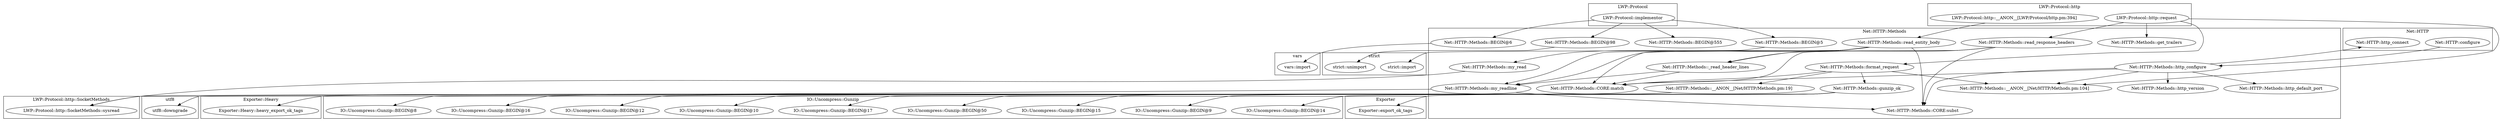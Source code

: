 digraph {
graph [overlap=false]
subgraph cluster_vars {
	label="vars";
	"vars::import";
}
subgraph cluster_utf8 {
	label="utf8";
	"utf8::downgrade";
}
subgraph cluster_LWP_Protocol {
	label="LWP::Protocol";
	"LWP::Protocol::implementor";
}
subgraph cluster_strict {
	label="strict";
	"strict::import";
	"strict::unimport";
}
subgraph cluster_Net_HTTP {
	label="Net::HTTP";
	"Net::HTTP::configure";
	"Net::HTTP::http_connect";
}
subgraph cluster_Exporter_Heavy {
	label="Exporter::Heavy";
	"Exporter::Heavy::heavy_export_ok_tags";
}
subgraph cluster_IO_Uncompress_Gunzip {
	label="IO::Uncompress::Gunzip";
	"IO::Uncompress::Gunzip::BEGIN@14";
	"IO::Uncompress::Gunzip::BEGIN@9";
	"IO::Uncompress::Gunzip::BEGIN@15";
	"IO::Uncompress::Gunzip::BEGIN@50";
	"IO::Uncompress::Gunzip::BEGIN@17";
	"IO::Uncompress::Gunzip::BEGIN@10";
	"IO::Uncompress::Gunzip::BEGIN@12";
	"IO::Uncompress::Gunzip::BEGIN@16";
	"IO::Uncompress::Gunzip::BEGIN@8";
}
subgraph cluster_Exporter {
	label="Exporter";
	"Exporter::export_ok_tags";
}
subgraph cluster_LWP_Protocol_http_SocketMethods {
	label="LWP::Protocol::http::SocketMethods";
	"LWP::Protocol::http::SocketMethods::sysread";
}
subgraph cluster_LWP_Protocol_http {
	label="LWP::Protocol::http";
	"LWP::Protocol::http::__ANON__[LWP/Protocol/http.pm:394]";
	"LWP::Protocol::http::request";
}
subgraph cluster_Net_HTTP_Methods {
	label="Net::HTTP::Methods";
	"Net::HTTP::Methods::http_configure";
	"Net::HTTP::Methods::__ANON__[Net/HTTP/Methods.pm:19]";
	"Net::HTTP::Methods::my_readline";
	"Net::HTTP::Methods::__ANON__[Net/HTTP/Methods.pm:104]";
	"Net::HTTP::Methods::http_default_port";
	"Net::HTTP::Methods::read_entity_body";
	"Net::HTTP::Methods::BEGIN@6";
	"Net::HTTP::Methods::my_read";
	"Net::HTTP::Methods::http_version";
	"Net::HTTP::Methods::BEGIN@98";
	"Net::HTTP::Methods::CORE:subst";
	"Net::HTTP::Methods::format_request";
	"Net::HTTP::Methods::BEGIN@555";
	"Net::HTTP::Methods::BEGIN@5";
	"Net::HTTP::Methods::read_response_headers";
	"Net::HTTP::Methods::_read_header_lines";
	"Net::HTTP::Methods::gunzip_ok";
	"Net::HTTP::Methods::get_trailers";
	"Net::HTTP::Methods::CORE:match";
}
"Net::HTTP::configure" -> "Net::HTTP::Methods::http_configure";
"Net::HTTP::Methods::read_entity_body" -> "Net::HTTP::Methods::my_readline";
"Net::HTTP::Methods::read_response_headers" -> "Net::HTTP::Methods::my_readline";
"Net::HTTP::Methods::_read_header_lines" -> "Net::HTTP::Methods::my_readline";
"Net::HTTP::Methods::__ANON__[Net/HTTP/Methods.pm:19]" -> "utf8::downgrade";
"Net::HTTP::Methods::read_entity_body" -> "Net::HTTP::Methods::CORE:subst";
"Net::HTTP::Methods::http_configure" -> "Net::HTTP::Methods::CORE:subst";
"Net::HTTP::Methods::read_response_headers" -> "Net::HTTP::Methods::CORE:subst";
"Net::HTTP::Methods::my_readline" -> "Net::HTTP::Methods::CORE:subst";
"LWP::Protocol::implementor" -> "Net::HTTP::Methods::BEGIN@555";
"LWP::Protocol::implementor" -> "Net::HTTP::Methods::BEGIN@5";
"Net::HTTP::Methods::read_entity_body" -> "Net::HTTP::Methods::_read_header_lines";
"Net::HTTP::Methods::read_response_headers" -> "Net::HTTP::Methods::_read_header_lines";
"Net::HTTP::Methods::gunzip_ok" -> "Exporter::Heavy::heavy_export_ok_tags";
"LWP::Protocol::implementor" -> "Net::HTTP::Methods::BEGIN@98";
"Net::HTTP::Methods::gunzip_ok" -> "Exporter::export_ok_tags";
"LWP::Protocol::implementor" -> "Net::HTTP::Methods::BEGIN@6";
"Net::HTTP::Methods::gunzip_ok" -> "IO::Uncompress::Gunzip::BEGIN@50";
"Net::HTTP::Methods::read_entity_body" -> "Net::HTTP::Methods::CORE:match";
"Net::HTTP::Methods::http_configure" -> "Net::HTTP::Methods::CORE:match";
"Net::HTTP::Methods::_read_header_lines" -> "Net::HTTP::Methods::CORE:match";
"Net::HTTP::Methods::read_response_headers" -> "Net::HTTP::Methods::CORE:match";
"Net::HTTP::Methods::format_request" -> "Net::HTTP::Methods::CORE:match";
"LWP::Protocol::http::__ANON__[LWP/Protocol/http.pm:394]" -> "Net::HTTP::Methods::read_entity_body";
"Net::HTTP::Methods::gunzip_ok" -> "IO::Uncompress::Gunzip::BEGIN@8";
"Net::HTTP::Methods::format_request" -> "Net::HTTP::Methods::__ANON__[Net/HTTP/Methods.pm:19]";
"Net::HTTP::Methods::http_configure" -> "Net::HTTP::Methods::__ANON__[Net/HTTP/Methods.pm:104]";
"Net::HTTP::Methods::format_request" -> "Net::HTTP::Methods::__ANON__[Net/HTTP/Methods.pm:104]";
"LWP::Protocol::http::request" -> "Net::HTTP::Methods::__ANON__[Net/HTTP/Methods.pm:104]";
"Net::HTTP::Methods::read_entity_body" -> "Net::HTTP::Methods::my_read";
"Net::HTTP::Methods::BEGIN@98" -> "strict::unimport";
"Net::HTTP::Methods::gunzip_ok" -> "IO::Uncompress::Gunzip::BEGIN@17";
"Net::HTTP::Methods::http_configure" -> "Net::HTTP::Methods::http_default_port";
"Net::HTTP::Methods::gunzip_ok" -> "IO::Uncompress::Gunzip::BEGIN@15";
"Net::HTTP::Methods::gunzip_ok" -> "IO::Uncompress::Gunzip::BEGIN@10";
"Net::HTTP::Methods::format_request" -> "Net::HTTP::Methods::gunzip_ok";
"LWP::Protocol::http::request" -> "Net::HTTP::Methods::get_trailers";
"Net::HTTP::Methods::BEGIN@6" -> "vars::import";
"LWP::Protocol::http::request" -> "Net::HTTP::Methods::format_request";
"Net::HTTP::Methods::gunzip_ok" -> "IO::Uncompress::Gunzip::BEGIN@12";
"Net::HTTP::Methods::gunzip_ok" -> "IO::Uncompress::Gunzip::BEGIN@14";
"Net::HTTP::Methods::gunzip_ok" -> "IO::Uncompress::Gunzip::BEGIN@16";
"Net::HTTP::Methods::http_configure" -> "Net::HTTP::http_connect";
"Net::HTTP::Methods::http_configure" -> "Net::HTTP::Methods::http_version";
"Net::HTTP::Methods::gunzip_ok" -> "IO::Uncompress::Gunzip::BEGIN@9";
"LWP::Protocol::http::request" -> "Net::HTTP::Methods::read_response_headers";
"Net::HTTP::Methods::my_read" -> "LWP::Protocol::http::SocketMethods::sysread";
"Net::HTTP::Methods::my_readline" -> "LWP::Protocol::http::SocketMethods::sysread";
"Net::HTTP::Methods::BEGIN@5" -> "strict::import";
}
